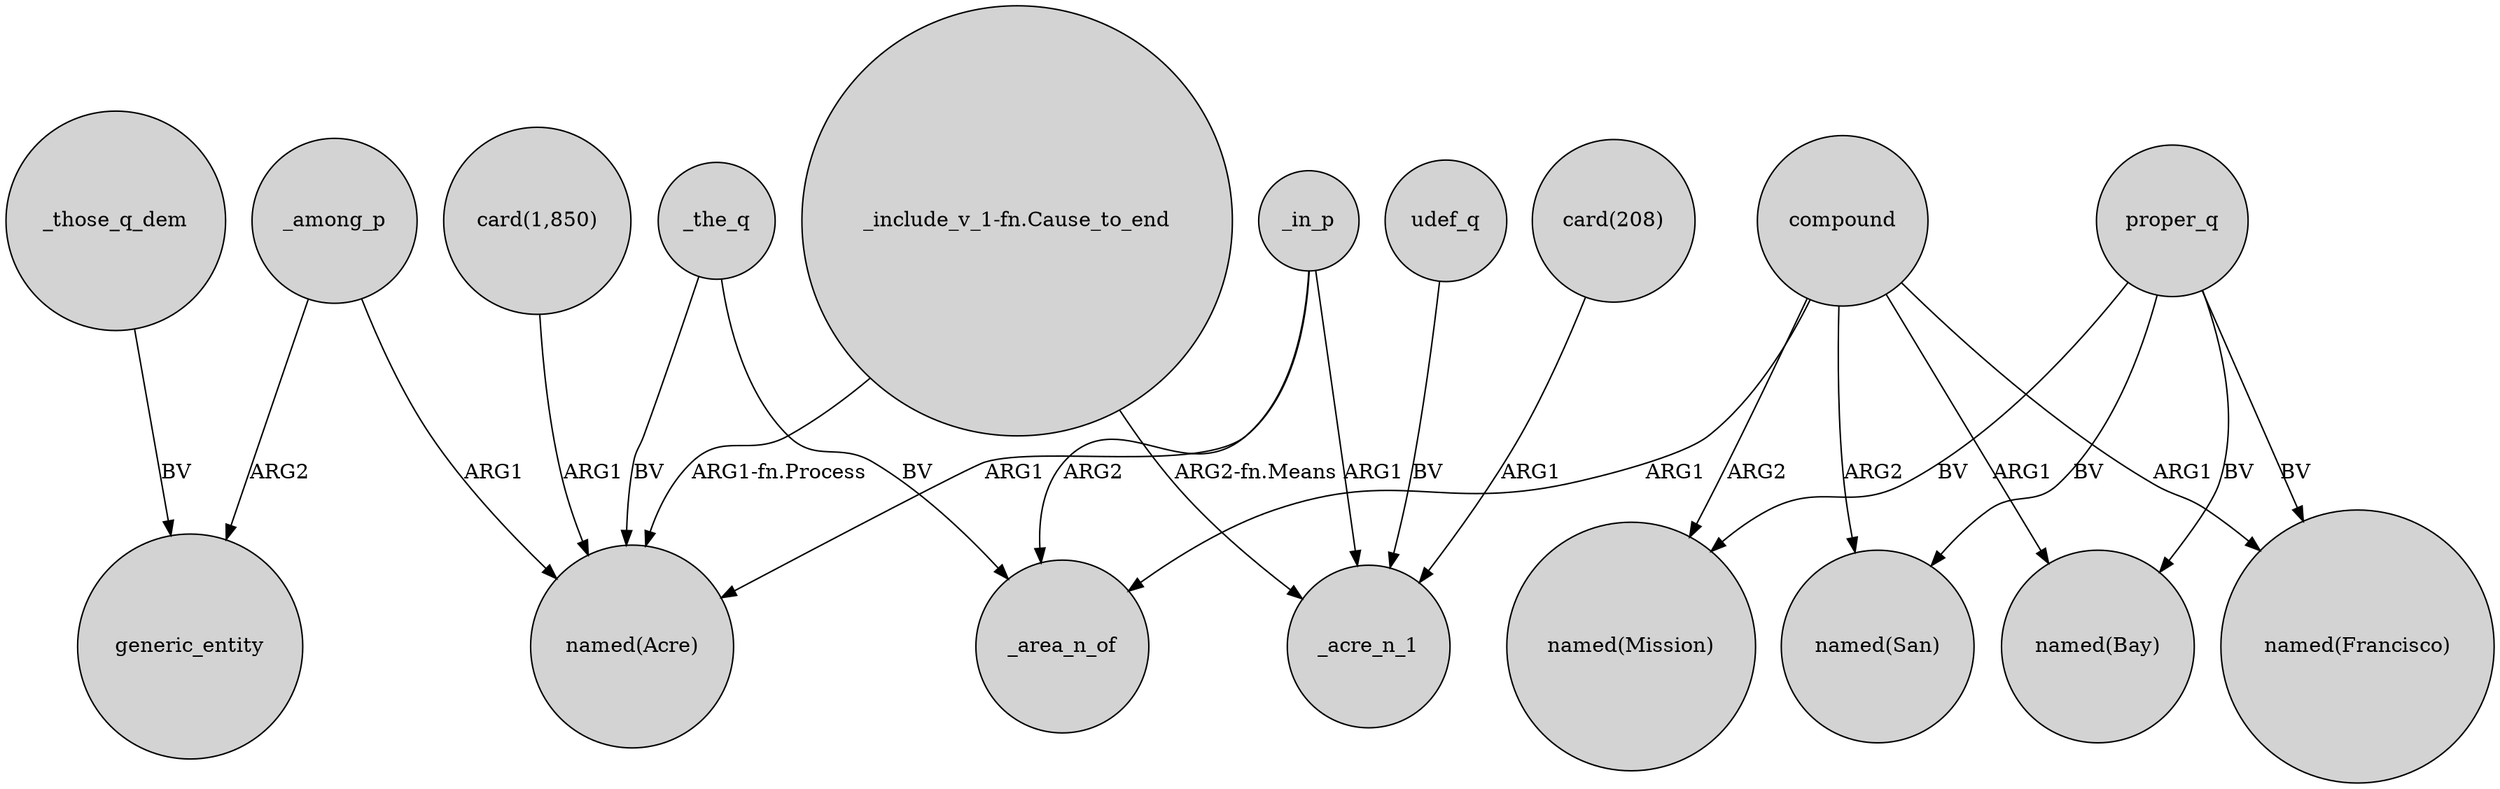digraph {
	node [shape=circle style=filled]
	_among_p -> generic_entity [label=ARG2]
	proper_q -> "named(Bay)" [label=BV]
	_those_q_dem -> generic_entity [label=BV]
	"_include_v_1-fn.Cause_to_end" -> "named(Acre)" [label="ARG1-fn.Process"]
	"card(208)" -> _acre_n_1 [label=ARG1]
	_the_q -> _area_n_of [label=BV]
	compound -> "named(Bay)" [label=ARG1]
	compound -> "named(Mission)" [label=ARG2]
	_in_p -> _acre_n_1 [label=ARG1]
	_in_p -> _area_n_of [label=ARG2]
	compound -> _area_n_of [label=ARG1]
	_among_p -> "named(Acre)" [label=ARG1]
	"card(1,850)" -> "named(Acre)" [label=ARG1]
	compound -> "named(Francisco)" [label=ARG1]
	compound -> "named(San)" [label=ARG2]
	proper_q -> "named(San)" [label=BV]
	proper_q -> "named(Francisco)" [label=BV]
	_in_p -> "named(Acre)" [label=ARG1]
	_the_q -> "named(Acre)" [label=BV]
	"_include_v_1-fn.Cause_to_end" -> _acre_n_1 [label="ARG2-fn.Means"]
	udef_q -> _acre_n_1 [label=BV]
	proper_q -> "named(Mission)" [label=BV]
}
